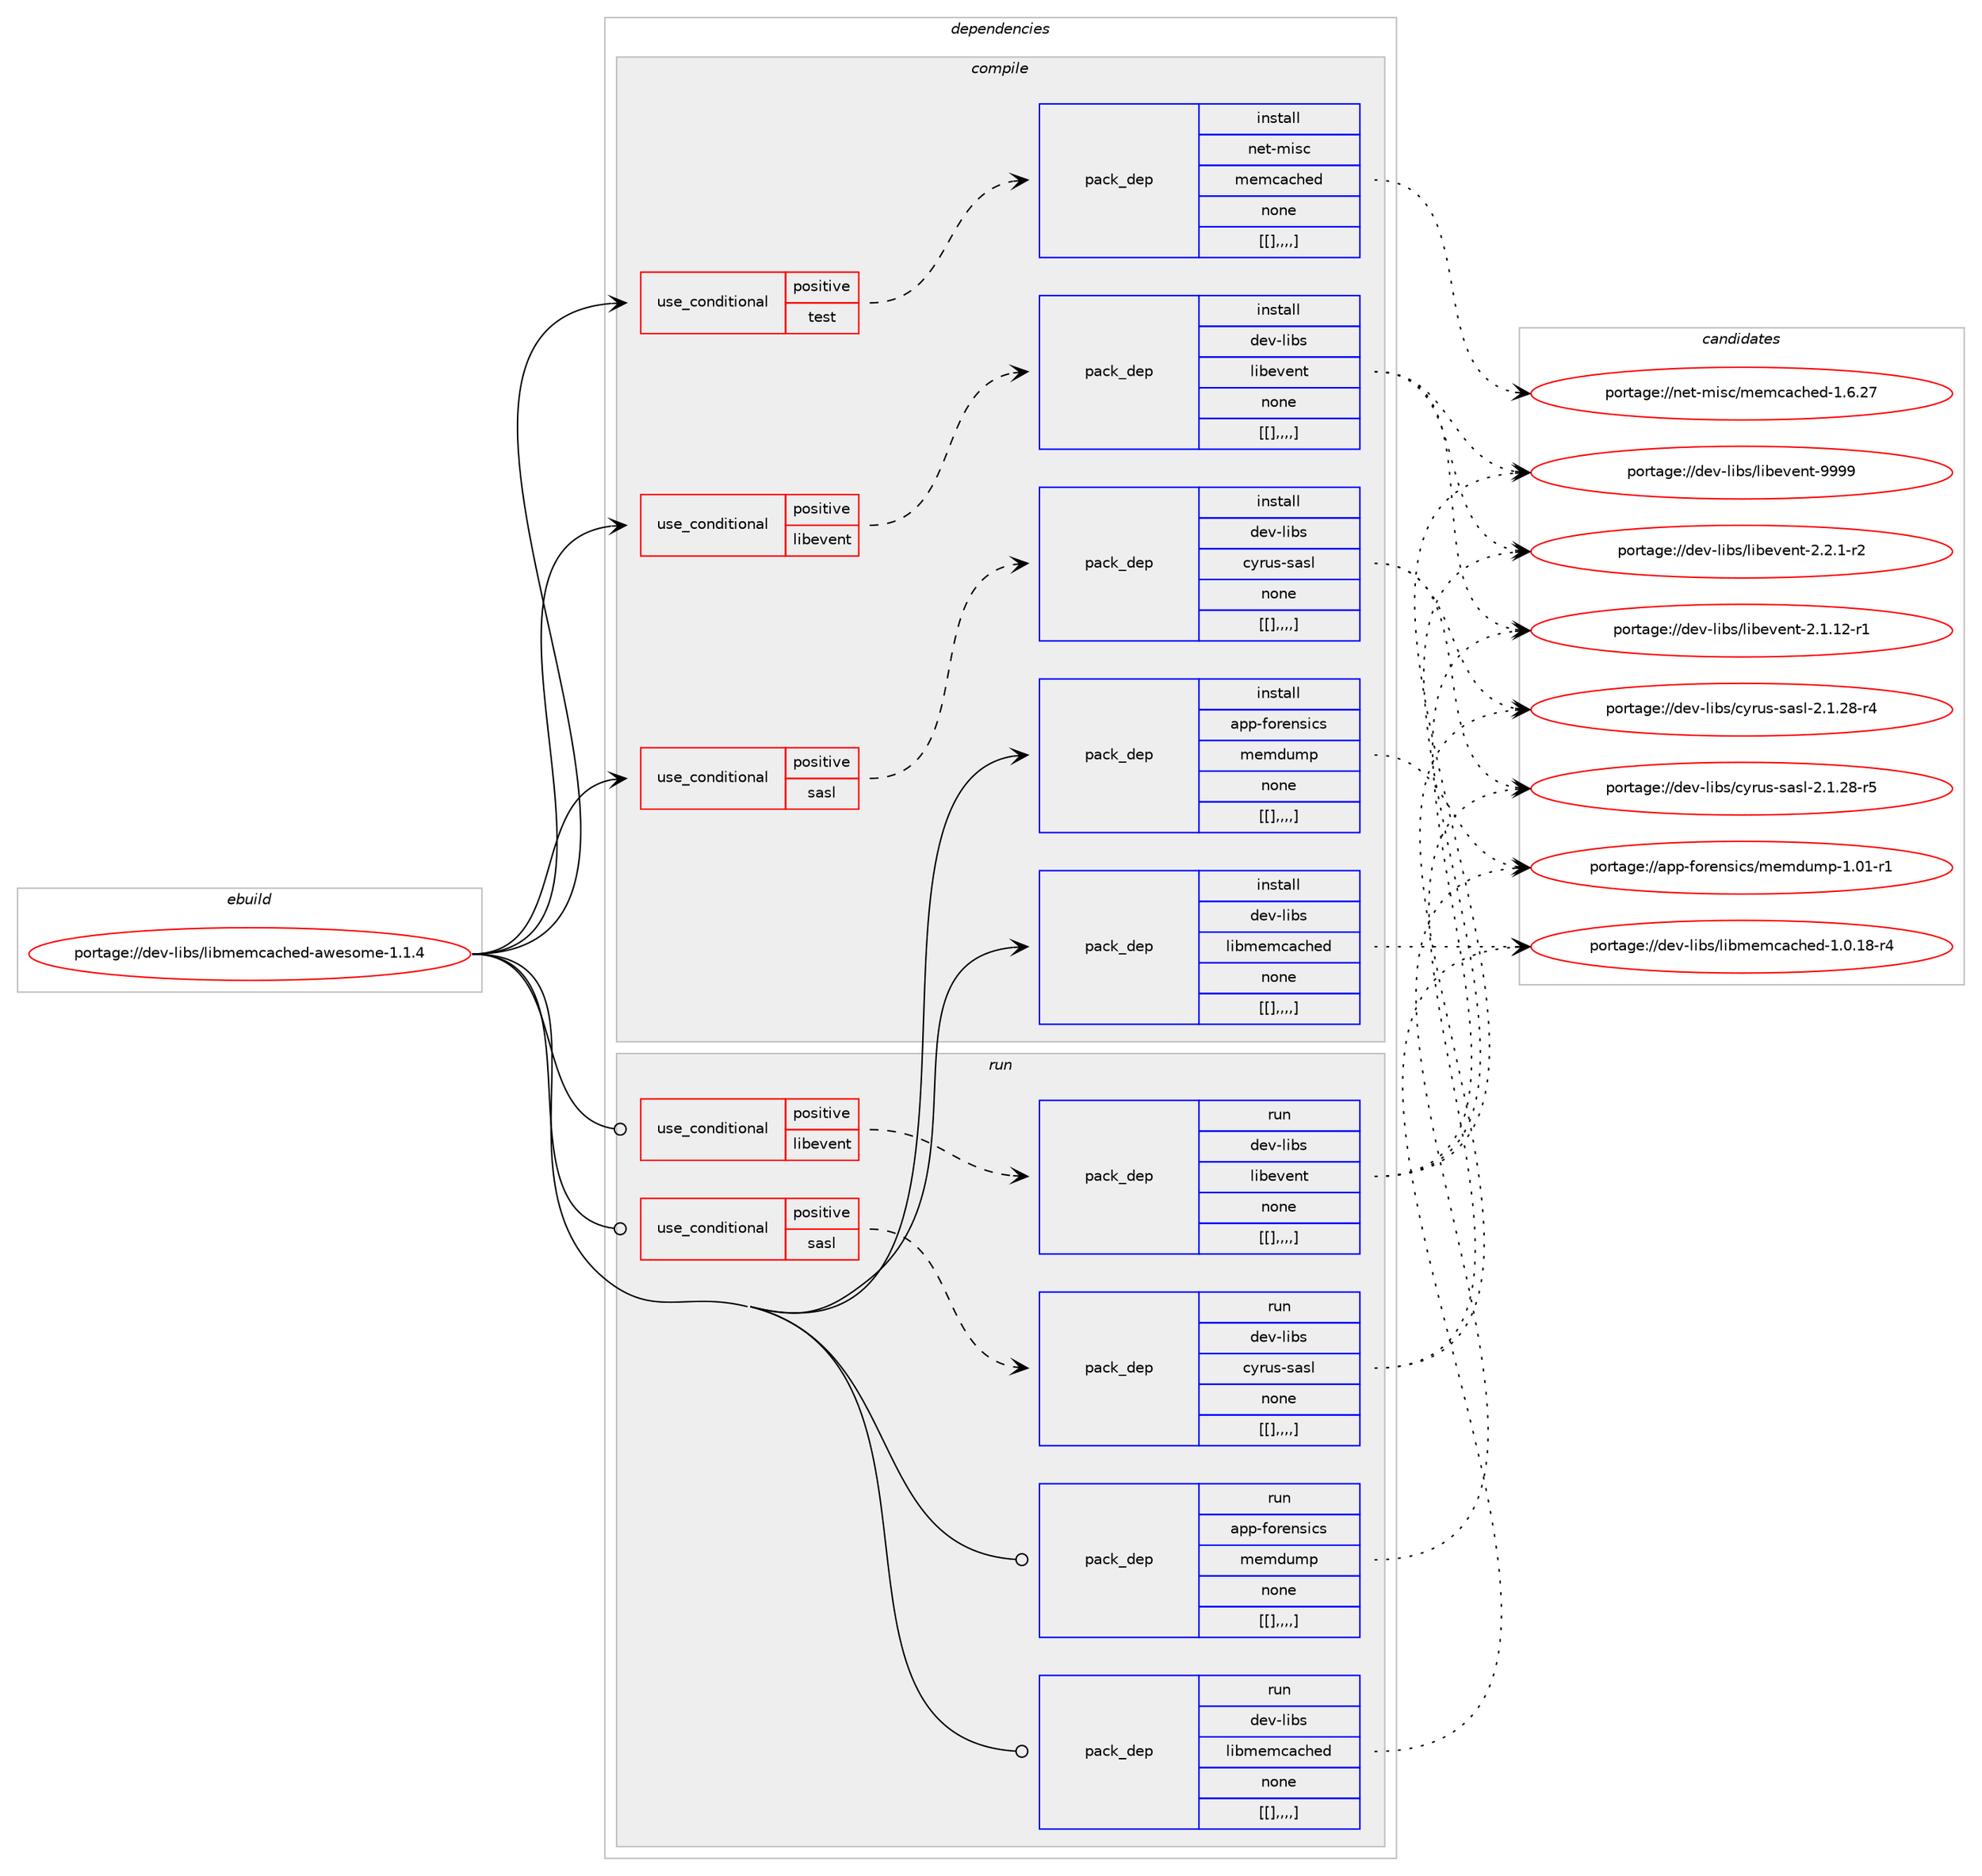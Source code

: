 digraph prolog {

# *************
# Graph options
# *************

newrank=true;
concentrate=true;
compound=true;
graph [rankdir=LR,fontname=Helvetica,fontsize=10,ranksep=1.5];#, ranksep=2.5, nodesep=0.2];
edge  [arrowhead=vee];
node  [fontname=Helvetica,fontsize=10];

# **********
# The ebuild
# **********

subgraph cluster_leftcol {
color=gray;
label=<<i>ebuild</i>>;
id [label="portage://dev-libs/libmemcached-awesome-1.1.4", color=red, width=4, href="../dev-libs/libmemcached-awesome-1.1.4.svg"];
}

# ****************
# The dependencies
# ****************

subgraph cluster_midcol {
color=gray;
label=<<i>dependencies</i>>;
subgraph cluster_compile {
fillcolor="#eeeeee";
style=filled;
label=<<i>compile</i>>;
subgraph cond27420 {
dependency111419 [label=<<TABLE BORDER="0" CELLBORDER="1" CELLSPACING="0" CELLPADDING="4"><TR><TD ROWSPAN="3" CELLPADDING="10">use_conditional</TD></TR><TR><TD>positive</TD></TR><TR><TD>libevent</TD></TR></TABLE>>, shape=none, color=red];
subgraph pack82835 {
dependency111420 [label=<<TABLE BORDER="0" CELLBORDER="1" CELLSPACING="0" CELLPADDING="4" WIDTH="220"><TR><TD ROWSPAN="6" CELLPADDING="30">pack_dep</TD></TR><TR><TD WIDTH="110">install</TD></TR><TR><TD>dev-libs</TD></TR><TR><TD>libevent</TD></TR><TR><TD>none</TD></TR><TR><TD>[[],,,,]</TD></TR></TABLE>>, shape=none, color=blue];
}
dependency111419:e -> dependency111420:w [weight=20,style="dashed",arrowhead="vee"];
}
id:e -> dependency111419:w [weight=20,style="solid",arrowhead="vee"];
subgraph cond27421 {
dependency111421 [label=<<TABLE BORDER="0" CELLBORDER="1" CELLSPACING="0" CELLPADDING="4"><TR><TD ROWSPAN="3" CELLPADDING="10">use_conditional</TD></TR><TR><TD>positive</TD></TR><TR><TD>sasl</TD></TR></TABLE>>, shape=none, color=red];
subgraph pack82836 {
dependency111422 [label=<<TABLE BORDER="0" CELLBORDER="1" CELLSPACING="0" CELLPADDING="4" WIDTH="220"><TR><TD ROWSPAN="6" CELLPADDING="30">pack_dep</TD></TR><TR><TD WIDTH="110">install</TD></TR><TR><TD>dev-libs</TD></TR><TR><TD>cyrus-sasl</TD></TR><TR><TD>none</TD></TR><TR><TD>[[],,,,]</TD></TR></TABLE>>, shape=none, color=blue];
}
dependency111421:e -> dependency111422:w [weight=20,style="dashed",arrowhead="vee"];
}
id:e -> dependency111421:w [weight=20,style="solid",arrowhead="vee"];
subgraph cond27422 {
dependency111423 [label=<<TABLE BORDER="0" CELLBORDER="1" CELLSPACING="0" CELLPADDING="4"><TR><TD ROWSPAN="3" CELLPADDING="10">use_conditional</TD></TR><TR><TD>positive</TD></TR><TR><TD>test</TD></TR></TABLE>>, shape=none, color=red];
subgraph pack82837 {
dependency111424 [label=<<TABLE BORDER="0" CELLBORDER="1" CELLSPACING="0" CELLPADDING="4" WIDTH="220"><TR><TD ROWSPAN="6" CELLPADDING="30">pack_dep</TD></TR><TR><TD WIDTH="110">install</TD></TR><TR><TD>net-misc</TD></TR><TR><TD>memcached</TD></TR><TR><TD>none</TD></TR><TR><TD>[[],,,,]</TD></TR></TABLE>>, shape=none, color=blue];
}
dependency111423:e -> dependency111424:w [weight=20,style="dashed",arrowhead="vee"];
}
id:e -> dependency111423:w [weight=20,style="solid",arrowhead="vee"];
subgraph pack82838 {
dependency111425 [label=<<TABLE BORDER="0" CELLBORDER="1" CELLSPACING="0" CELLPADDING="4" WIDTH="220"><TR><TD ROWSPAN="6" CELLPADDING="30">pack_dep</TD></TR><TR><TD WIDTH="110">install</TD></TR><TR><TD>app-forensics</TD></TR><TR><TD>memdump</TD></TR><TR><TD>none</TD></TR><TR><TD>[[],,,,]</TD></TR></TABLE>>, shape=none, color=blue];
}
id:e -> dependency111425:w [weight=20,style="solid",arrowhead="vee"];
subgraph pack82839 {
dependency111426 [label=<<TABLE BORDER="0" CELLBORDER="1" CELLSPACING="0" CELLPADDING="4" WIDTH="220"><TR><TD ROWSPAN="6" CELLPADDING="30">pack_dep</TD></TR><TR><TD WIDTH="110">install</TD></TR><TR><TD>dev-libs</TD></TR><TR><TD>libmemcached</TD></TR><TR><TD>none</TD></TR><TR><TD>[[],,,,]</TD></TR></TABLE>>, shape=none, color=blue];
}
id:e -> dependency111426:w [weight=20,style="solid",arrowhead="vee"];
}
subgraph cluster_compileandrun {
fillcolor="#eeeeee";
style=filled;
label=<<i>compile and run</i>>;
}
subgraph cluster_run {
fillcolor="#eeeeee";
style=filled;
label=<<i>run</i>>;
subgraph cond27423 {
dependency111427 [label=<<TABLE BORDER="0" CELLBORDER="1" CELLSPACING="0" CELLPADDING="4"><TR><TD ROWSPAN="3" CELLPADDING="10">use_conditional</TD></TR><TR><TD>positive</TD></TR><TR><TD>libevent</TD></TR></TABLE>>, shape=none, color=red];
subgraph pack82840 {
dependency111428 [label=<<TABLE BORDER="0" CELLBORDER="1" CELLSPACING="0" CELLPADDING="4" WIDTH="220"><TR><TD ROWSPAN="6" CELLPADDING="30">pack_dep</TD></TR><TR><TD WIDTH="110">run</TD></TR><TR><TD>dev-libs</TD></TR><TR><TD>libevent</TD></TR><TR><TD>none</TD></TR><TR><TD>[[],,,,]</TD></TR></TABLE>>, shape=none, color=blue];
}
dependency111427:e -> dependency111428:w [weight=20,style="dashed",arrowhead="vee"];
}
id:e -> dependency111427:w [weight=20,style="solid",arrowhead="odot"];
subgraph cond27424 {
dependency111429 [label=<<TABLE BORDER="0" CELLBORDER="1" CELLSPACING="0" CELLPADDING="4"><TR><TD ROWSPAN="3" CELLPADDING="10">use_conditional</TD></TR><TR><TD>positive</TD></TR><TR><TD>sasl</TD></TR></TABLE>>, shape=none, color=red];
subgraph pack82841 {
dependency111430 [label=<<TABLE BORDER="0" CELLBORDER="1" CELLSPACING="0" CELLPADDING="4" WIDTH="220"><TR><TD ROWSPAN="6" CELLPADDING="30">pack_dep</TD></TR><TR><TD WIDTH="110">run</TD></TR><TR><TD>dev-libs</TD></TR><TR><TD>cyrus-sasl</TD></TR><TR><TD>none</TD></TR><TR><TD>[[],,,,]</TD></TR></TABLE>>, shape=none, color=blue];
}
dependency111429:e -> dependency111430:w [weight=20,style="dashed",arrowhead="vee"];
}
id:e -> dependency111429:w [weight=20,style="solid",arrowhead="odot"];
subgraph pack82842 {
dependency111431 [label=<<TABLE BORDER="0" CELLBORDER="1" CELLSPACING="0" CELLPADDING="4" WIDTH="220"><TR><TD ROWSPAN="6" CELLPADDING="30">pack_dep</TD></TR><TR><TD WIDTH="110">run</TD></TR><TR><TD>app-forensics</TD></TR><TR><TD>memdump</TD></TR><TR><TD>none</TD></TR><TR><TD>[[],,,,]</TD></TR></TABLE>>, shape=none, color=blue];
}
id:e -> dependency111431:w [weight=20,style="solid",arrowhead="odot"];
subgraph pack82843 {
dependency111432 [label=<<TABLE BORDER="0" CELLBORDER="1" CELLSPACING="0" CELLPADDING="4" WIDTH="220"><TR><TD ROWSPAN="6" CELLPADDING="30">pack_dep</TD></TR><TR><TD WIDTH="110">run</TD></TR><TR><TD>dev-libs</TD></TR><TR><TD>libmemcached</TD></TR><TR><TD>none</TD></TR><TR><TD>[[],,,,]</TD></TR></TABLE>>, shape=none, color=blue];
}
id:e -> dependency111432:w [weight=20,style="solid",arrowhead="odot"];
}
}

# **************
# The candidates
# **************

subgraph cluster_choices {
rank=same;
color=gray;
label=<<i>candidates</i>>;

subgraph choice82835 {
color=black;
nodesep=1;
choice100101118451081059811547108105981011181011101164557575757 [label="portage://dev-libs/libevent-9999", color=red, width=4,href="../dev-libs/libevent-9999.svg"];
choice100101118451081059811547108105981011181011101164550465046494511450 [label="portage://dev-libs/libevent-2.2.1-r2", color=red, width=4,href="../dev-libs/libevent-2.2.1-r2.svg"];
choice10010111845108105981154710810598101118101110116455046494649504511449 [label="portage://dev-libs/libevent-2.1.12-r1", color=red, width=4,href="../dev-libs/libevent-2.1.12-r1.svg"];
dependency111420:e -> choice100101118451081059811547108105981011181011101164557575757:w [style=dotted,weight="100"];
dependency111420:e -> choice100101118451081059811547108105981011181011101164550465046494511450:w [style=dotted,weight="100"];
dependency111420:e -> choice10010111845108105981154710810598101118101110116455046494649504511449:w [style=dotted,weight="100"];
}
subgraph choice82836 {
color=black;
nodesep=1;
choice100101118451081059811547991211141171154511597115108455046494650564511453 [label="portage://dev-libs/cyrus-sasl-2.1.28-r5", color=red, width=4,href="../dev-libs/cyrus-sasl-2.1.28-r5.svg"];
choice100101118451081059811547991211141171154511597115108455046494650564511452 [label="portage://dev-libs/cyrus-sasl-2.1.28-r4", color=red, width=4,href="../dev-libs/cyrus-sasl-2.1.28-r4.svg"];
dependency111422:e -> choice100101118451081059811547991211141171154511597115108455046494650564511453:w [style=dotted,weight="100"];
dependency111422:e -> choice100101118451081059811547991211141171154511597115108455046494650564511452:w [style=dotted,weight="100"];
}
subgraph choice82837 {
color=black;
nodesep=1;
choice11010111645109105115994710910110999979910410110045494654465055 [label="portage://net-misc/memcached-1.6.27", color=red, width=4,href="../net-misc/memcached-1.6.27.svg"];
dependency111424:e -> choice11010111645109105115994710910110999979910410110045494654465055:w [style=dotted,weight="100"];
}
subgraph choice82838 {
color=black;
nodesep=1;
choice9711211245102111114101110115105991154710910110910011710911245494648494511449 [label="portage://app-forensics/memdump-1.01-r1", color=red, width=4,href="../app-forensics/memdump-1.01-r1.svg"];
dependency111425:e -> choice9711211245102111114101110115105991154710910110910011710911245494648494511449:w [style=dotted,weight="100"];
}
subgraph choice82839 {
color=black;
nodesep=1;
choice10010111845108105981154710810598109101109999799104101100454946484649564511452 [label="portage://dev-libs/libmemcached-1.0.18-r4", color=red, width=4,href="../dev-libs/libmemcached-1.0.18-r4.svg"];
dependency111426:e -> choice10010111845108105981154710810598109101109999799104101100454946484649564511452:w [style=dotted,weight="100"];
}
subgraph choice82840 {
color=black;
nodesep=1;
choice100101118451081059811547108105981011181011101164557575757 [label="portage://dev-libs/libevent-9999", color=red, width=4,href="../dev-libs/libevent-9999.svg"];
choice100101118451081059811547108105981011181011101164550465046494511450 [label="portage://dev-libs/libevent-2.2.1-r2", color=red, width=4,href="../dev-libs/libevent-2.2.1-r2.svg"];
choice10010111845108105981154710810598101118101110116455046494649504511449 [label="portage://dev-libs/libevent-2.1.12-r1", color=red, width=4,href="../dev-libs/libevent-2.1.12-r1.svg"];
dependency111428:e -> choice100101118451081059811547108105981011181011101164557575757:w [style=dotted,weight="100"];
dependency111428:e -> choice100101118451081059811547108105981011181011101164550465046494511450:w [style=dotted,weight="100"];
dependency111428:e -> choice10010111845108105981154710810598101118101110116455046494649504511449:w [style=dotted,weight="100"];
}
subgraph choice82841 {
color=black;
nodesep=1;
choice100101118451081059811547991211141171154511597115108455046494650564511453 [label="portage://dev-libs/cyrus-sasl-2.1.28-r5", color=red, width=4,href="../dev-libs/cyrus-sasl-2.1.28-r5.svg"];
choice100101118451081059811547991211141171154511597115108455046494650564511452 [label="portage://dev-libs/cyrus-sasl-2.1.28-r4", color=red, width=4,href="../dev-libs/cyrus-sasl-2.1.28-r4.svg"];
dependency111430:e -> choice100101118451081059811547991211141171154511597115108455046494650564511453:w [style=dotted,weight="100"];
dependency111430:e -> choice100101118451081059811547991211141171154511597115108455046494650564511452:w [style=dotted,weight="100"];
}
subgraph choice82842 {
color=black;
nodesep=1;
choice9711211245102111114101110115105991154710910110910011710911245494648494511449 [label="portage://app-forensics/memdump-1.01-r1", color=red, width=4,href="../app-forensics/memdump-1.01-r1.svg"];
dependency111431:e -> choice9711211245102111114101110115105991154710910110910011710911245494648494511449:w [style=dotted,weight="100"];
}
subgraph choice82843 {
color=black;
nodesep=1;
choice10010111845108105981154710810598109101109999799104101100454946484649564511452 [label="portage://dev-libs/libmemcached-1.0.18-r4", color=red, width=4,href="../dev-libs/libmemcached-1.0.18-r4.svg"];
dependency111432:e -> choice10010111845108105981154710810598109101109999799104101100454946484649564511452:w [style=dotted,weight="100"];
}
}

}
